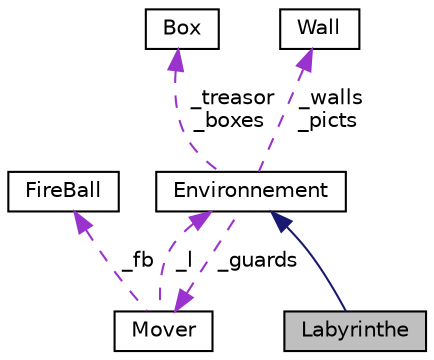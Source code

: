 digraph "Labyrinthe"
{
  edge [fontname="Helvetica",fontsize="10",labelfontname="Helvetica",labelfontsize="10"];
  node [fontname="Helvetica",fontsize="10",shape=record];
  Node2 [label="Labyrinthe",height=0.2,width=0.4,color="black", fillcolor="grey75", style="filled", fontcolor="black"];
  Node3 -> Node2 [dir="back",color="midnightblue",fontsize="10",style="solid",fontname="Helvetica"];
  Node3 [label="Environnement",height=0.2,width=0.4,color="black", fillcolor="white", style="filled",URL="$classEnvironnement.html"];
  Node4 -> Node3 [dir="back",color="darkorchid3",fontsize="10",style="dashed",label=" _treasor\n_boxes" ,fontname="Helvetica"];
  Node4 [label="Box",height=0.2,width=0.4,color="black", fillcolor="white", style="filled",URL="$structBox.html"];
  Node5 -> Node3 [dir="back",color="darkorchid3",fontsize="10",style="dashed",label=" _walls\n_picts" ,fontname="Helvetica"];
  Node5 [label="Wall",height=0.2,width=0.4,color="black", fillcolor="white", style="filled",URL="$structWall.html"];
  Node6 -> Node3 [dir="back",color="darkorchid3",fontsize="10",style="dashed",label=" _guards" ,fontname="Helvetica"];
  Node6 [label="Mover",height=0.2,width=0.4,color="black", fillcolor="white", style="filled",URL="$classMover.html"];
  Node7 -> Node6 [dir="back",color="darkorchid3",fontsize="10",style="dashed",label=" _fb" ,fontname="Helvetica"];
  Node7 [label="FireBall",height=0.2,width=0.4,color="black", fillcolor="white", style="filled",URL="$classFireBall.html"];
  Node3 -> Node6 [dir="back",color="darkorchid3",fontsize="10",style="dashed",label=" _l" ,fontname="Helvetica"];
}
